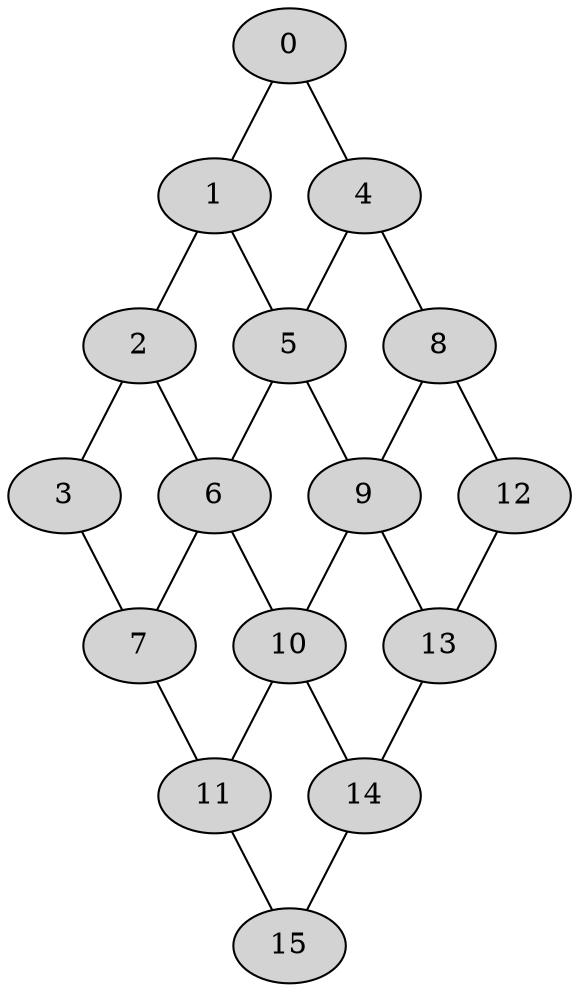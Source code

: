 graph G {
0 [style=filled];
1 [style=filled];
2 [style=filled];
3 [style=filled];
4 [style=filled];
5 [style=filled];
6 [style=filled];
7 [style=filled];
8 [style=filled];
9 [style=filled];
10 [style=filled];
11 [style=filled];
12 [style=filled];
13 [style=filled];
14 [style=filled];
15 [style=filled];


0--1--2--3;
4--5--6--7;
8--9--10--11;
12--13--14--15;
0--4--8--12;
1--5--9--13;
2--6--10--14;
3--7--11--15;
}